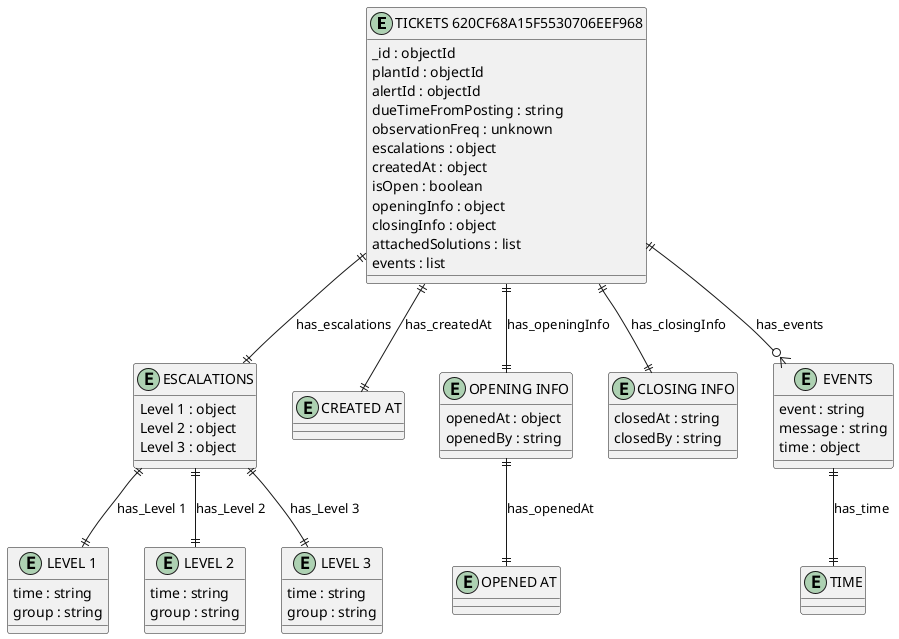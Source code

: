 @startuml TICKETS_620CF68A15F5530706EEF968_Diagram

entity "TICKETS 620CF68A15F5530706EEF968" as TICKETS_620CF68A15F5530706EEF968 {
  _id : objectId
  plantId : objectId
  alertId : objectId
  dueTimeFromPosting : string
  observationFreq : unknown
  escalations : object
  createdAt : object
  isOpen : boolean
  openingInfo : object
  closingInfo : object
  attachedSolutions : list
  events : list
}

entity "ESCALATIONS" as ESCALATIONS {
  Level 1 : object
  Level 2 : object
  Level 3 : object
}

entity "LEVEL 1" as LEVEL_1 {
  time : string
  group : string
}

entity "LEVEL 2" as LEVEL_2 {
  time : string
  group : string
}

entity "LEVEL 3" as LEVEL_3 {
  time : string
  group : string
}

entity "CREATED AT" as CREATED_AT {
}

entity "OPENING INFO" as OPENING_INFO {
  openedAt : object
  openedBy : string
}

entity "OPENED AT" as OPENED_AT {
}

entity "CLOSING INFO" as CLOSING_INFO {
  closedAt : string
  closedBy : string
}

entity "EVENTS" as EVENTS {
  event : string
  message : string
  time : object
}

entity "TIME" as TIME {
}

' // Relationships
TICKETS_620CF68A15F5530706EEF968 ||--|| ESCALATIONS : has_escalations
ESCALATIONS ||--|| LEVEL_1 : has_Level 1
ESCALATIONS ||--|| LEVEL_2 : has_Level 2
ESCALATIONS ||--|| LEVEL_3 : has_Level 3
TICKETS_620CF68A15F5530706EEF968 ||--|| CREATED_AT : has_createdAt
TICKETS_620CF68A15F5530706EEF968 ||--|| OPENING_INFO : has_openingInfo
OPENING_INFO ||--|| OPENED_AT : has_openedAt
TICKETS_620CF68A15F5530706EEF968 ||--|| CLOSING_INFO : has_closingInfo
TICKETS_620CF68A15F5530706EEF968 ||--o{ EVENTS : has_events
EVENTS ||--|| TIME : has_time
@enduml